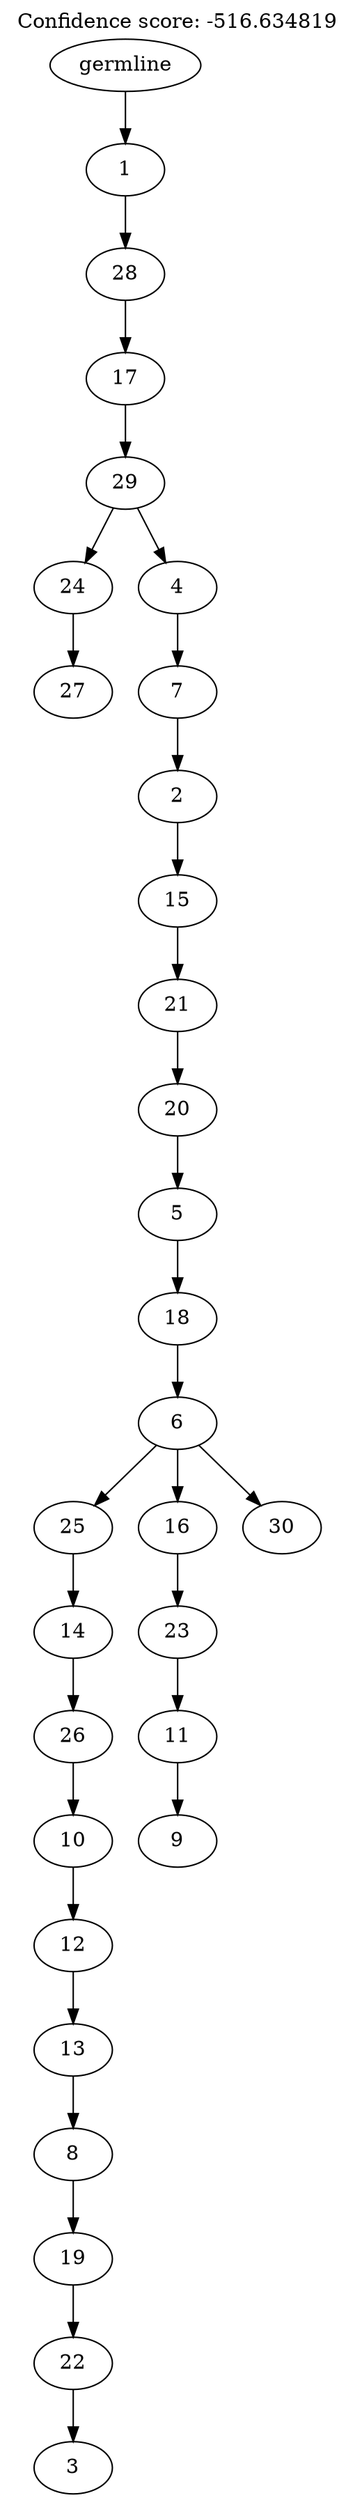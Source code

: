digraph g {
	"29" -> "30";
	"30" [label="27"];
	"27" -> "28";
	"28" [label="3"];
	"26" -> "27";
	"27" [label="22"];
	"25" -> "26";
	"26" [label="19"];
	"24" -> "25";
	"25" [label="8"];
	"23" -> "24";
	"24" [label="13"];
	"22" -> "23";
	"23" [label="12"];
	"21" -> "22";
	"22" [label="10"];
	"20" -> "21";
	"21" [label="26"];
	"19" -> "20";
	"20" [label="14"];
	"16" -> "17";
	"17" [label="9"];
	"15" -> "16";
	"16" [label="11"];
	"14" -> "15";
	"15" [label="23"];
	"13" -> "14";
	"14" [label="16"];
	"13" -> "18";
	"18" [label="30"];
	"13" -> "19";
	"19" [label="25"];
	"12" -> "13";
	"13" [label="6"];
	"11" -> "12";
	"12" [label="18"];
	"10" -> "11";
	"11" [label="5"];
	"9" -> "10";
	"10" [label="20"];
	"8" -> "9";
	"9" [label="21"];
	"7" -> "8";
	"8" [label="15"];
	"6" -> "7";
	"7" [label="2"];
	"5" -> "6";
	"6" [label="7"];
	"4" -> "5";
	"5" [label="4"];
	"4" -> "29";
	"29" [label="24"];
	"3" -> "4";
	"4" [label="29"];
	"2" -> "3";
	"3" [label="17"];
	"1" -> "2";
	"2" [label="28"];
	"0" -> "1";
	"1" [label="1"];
	"0" [label="germline"];
	labelloc="t";
	label="Confidence score: -516.634819";
}
